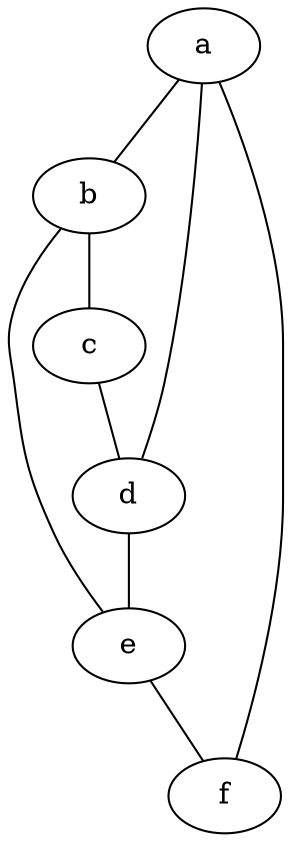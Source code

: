 /*
	a -- b -- c
	| \	 |	  |
	|	 \    |
	|	 |	\ |
	f -- e -- d
*/

graph ees {
	a -- b -- c -- d -- e -- f -- a;
	a -- d;
	b -- e;
}
